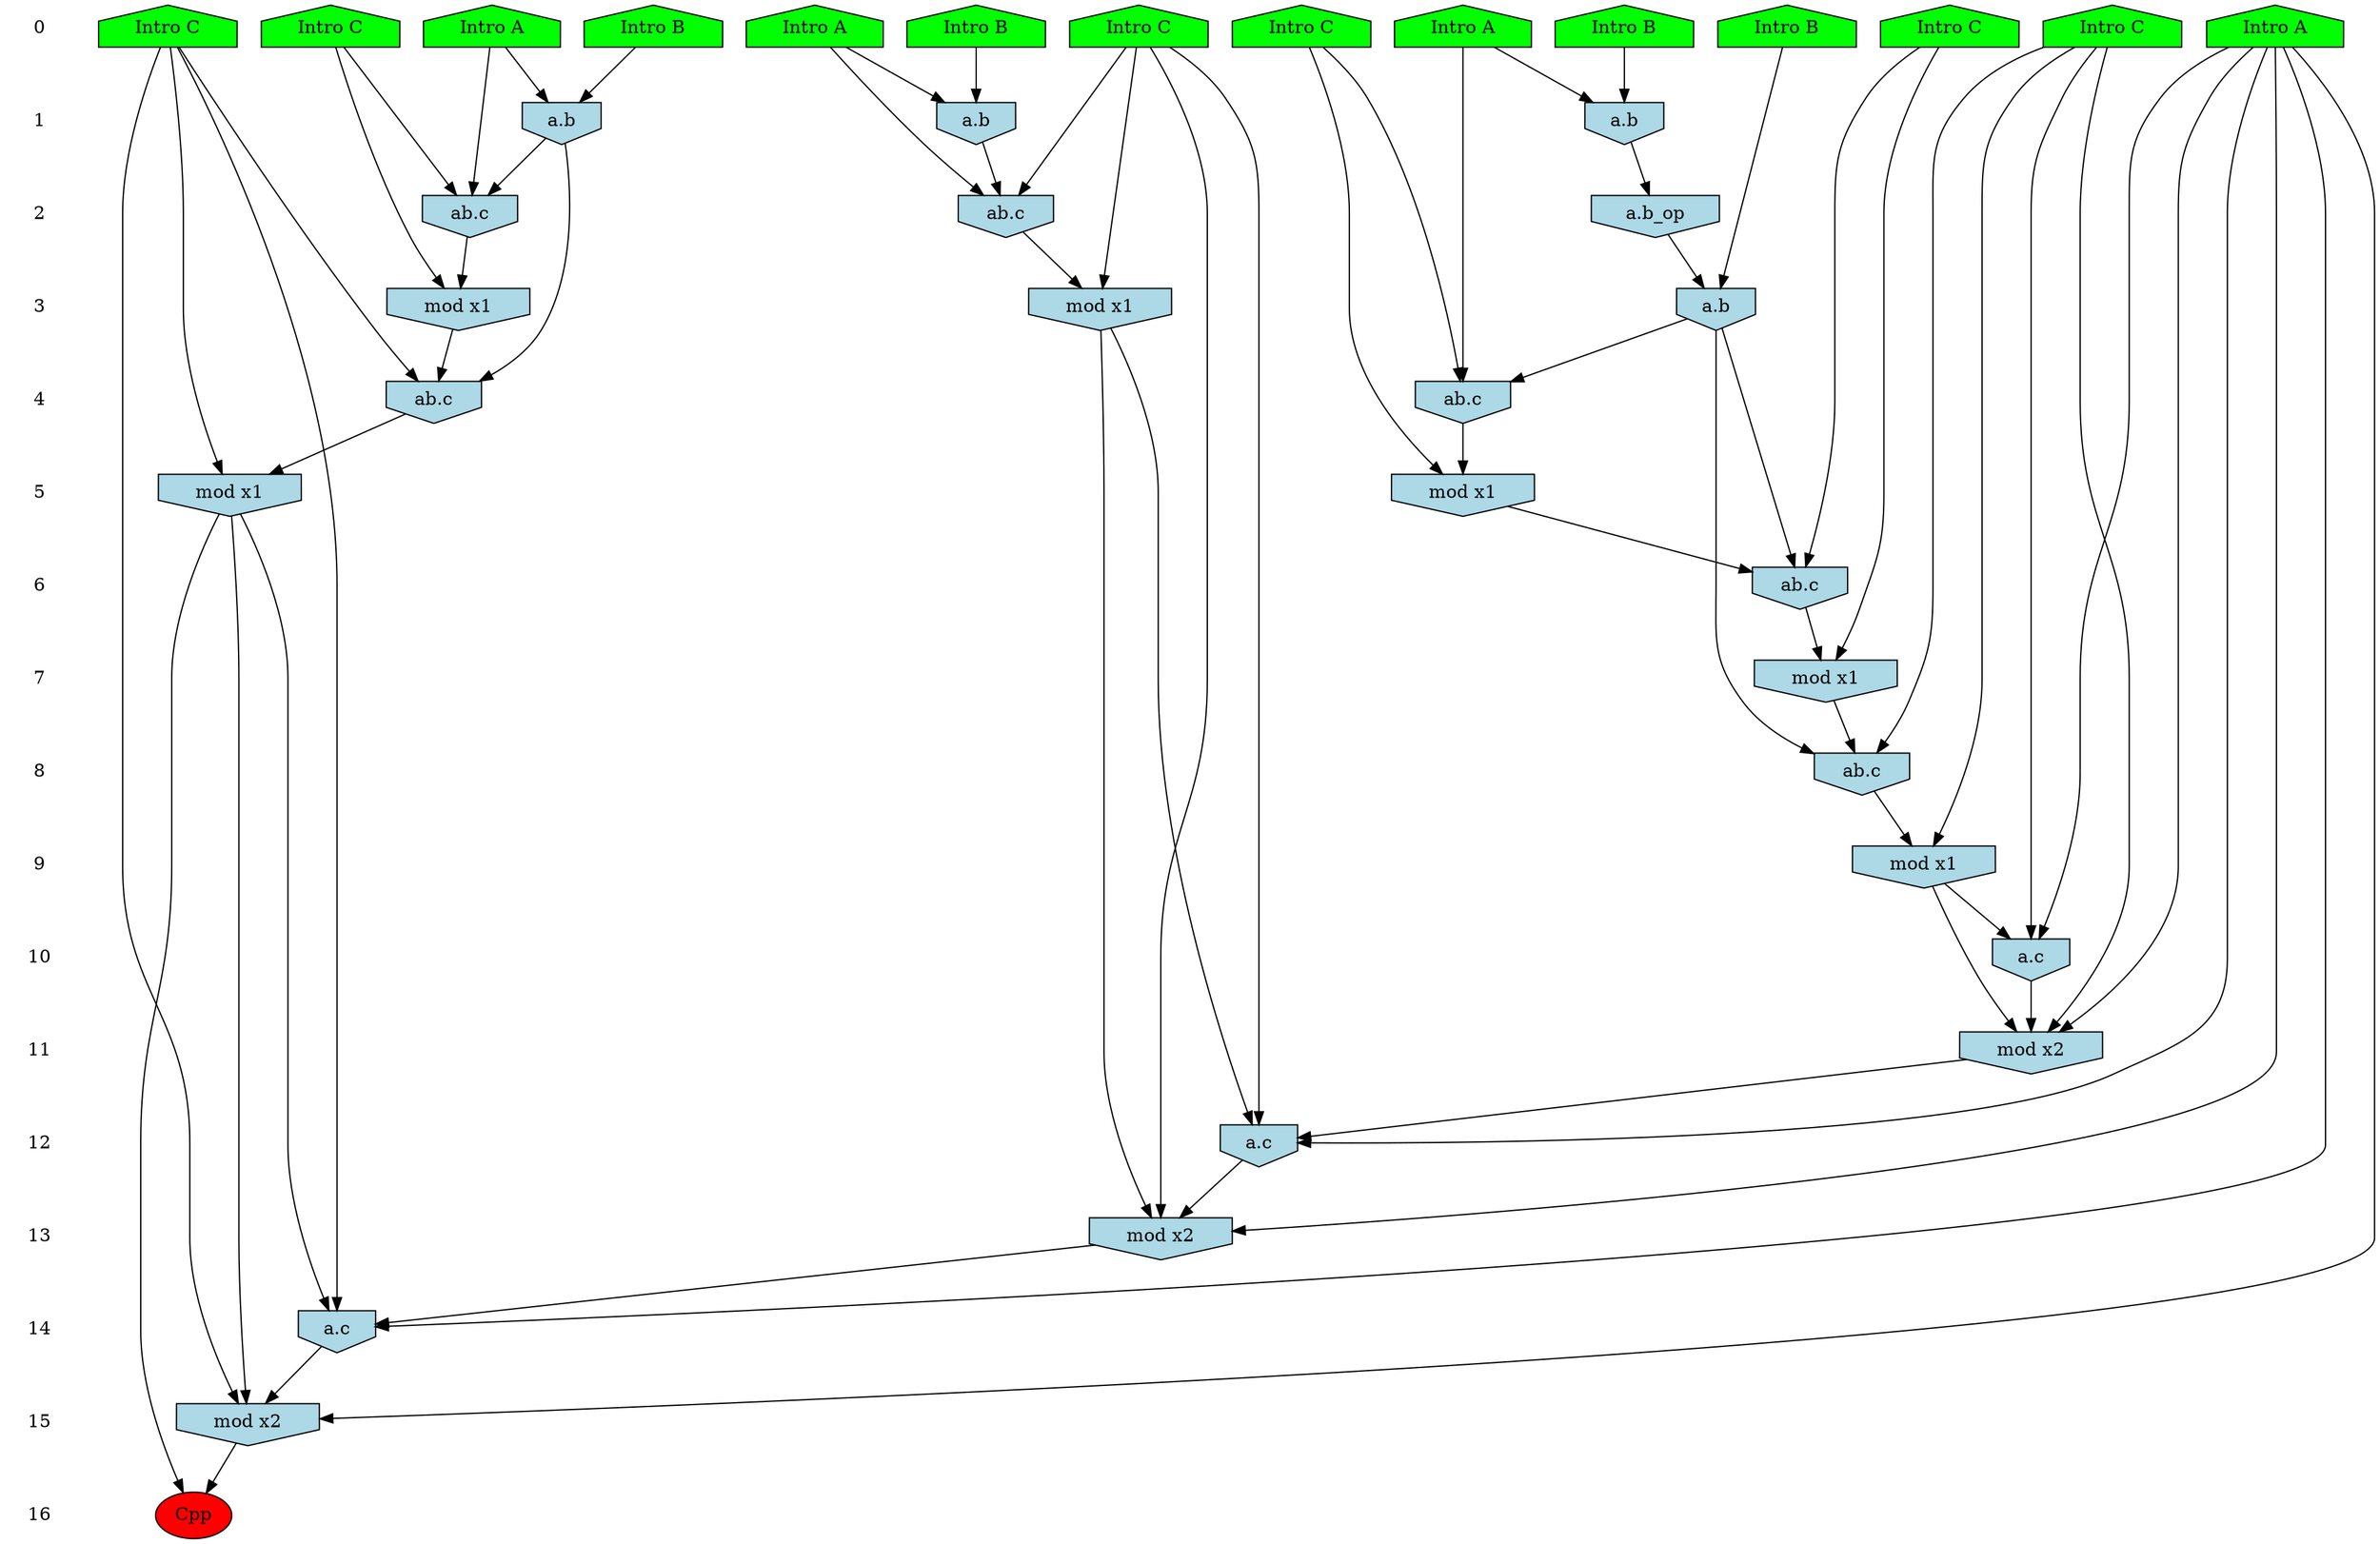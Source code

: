 /* Compression of 1 causal flows obtained in average at 1.985172E+01 t.u */
/* Compressed causal flows were: [3665] */
digraph G{
 ranksep=.5 ; 
{ rank = same ; "0" [shape=plaintext] ; node_1 [label ="Intro A", shape=house, style=filled, fillcolor=green] ;
node_2 [label ="Intro A", shape=house, style=filled, fillcolor=green] ;
node_3 [label ="Intro A", shape=house, style=filled, fillcolor=green] ;
node_4 [label ="Intro B", shape=house, style=filled, fillcolor=green] ;
node_5 [label ="Intro A", shape=house, style=filled, fillcolor=green] ;
node_6 [label ="Intro B", shape=house, style=filled, fillcolor=green] ;
node_7 [label ="Intro B", shape=house, style=filled, fillcolor=green] ;
node_8 [label ="Intro B", shape=house, style=filled, fillcolor=green] ;
node_9 [label ="Intro C", shape=house, style=filled, fillcolor=green] ;
node_10 [label ="Intro C", shape=house, style=filled, fillcolor=green] ;
node_11 [label ="Intro C", shape=house, style=filled, fillcolor=green] ;
node_12 [label ="Intro C", shape=house, style=filled, fillcolor=green] ;
node_13 [label ="Intro C", shape=house, style=filled, fillcolor=green] ;
node_14 [label ="Intro C", shape=house, style=filled, fillcolor=green] ;
}
{ rank = same ; "1" [shape=plaintext] ; node_15 [label="a.b", shape=invhouse, style=filled, fillcolor = lightblue] ;
node_17 [label="a.b", shape=invhouse, style=filled, fillcolor = lightblue] ;
node_19 [label="a.b", shape=invhouse, style=filled, fillcolor = lightblue] ;
}
{ rank = same ; "2" [shape=plaintext] ; node_16 [label="a.b_op", shape=invhouse, style=filled, fillcolor = lightblue] ;
node_21 [label="ab.c", shape=invhouse, style=filled, fillcolor = lightblue] ;
node_22 [label="ab.c", shape=invhouse, style=filled, fillcolor = lightblue] ;
}
{ rank = same ; "3" [shape=plaintext] ; node_18 [label="a.b", shape=invhouse, style=filled, fillcolor = lightblue] ;
node_24 [label="mod x1", shape=invhouse, style=filled, fillcolor = lightblue] ;
node_27 [label="mod x1", shape=invhouse, style=filled, fillcolor = lightblue] ;
}
{ rank = same ; "4" [shape=plaintext] ; node_20 [label="ab.c", shape=invhouse, style=filled, fillcolor = lightblue] ;
node_25 [label="ab.c", shape=invhouse, style=filled, fillcolor = lightblue] ;
}
{ rank = same ; "5" [shape=plaintext] ; node_23 [label="mod x1", shape=invhouse, style=filled, fillcolor = lightblue] ;
node_29 [label="mod x1", shape=invhouse, style=filled, fillcolor = lightblue] ;
}
{ rank = same ; "6" [shape=plaintext] ; node_26 [label="ab.c", shape=invhouse, style=filled, fillcolor = lightblue] ;
}
{ rank = same ; "7" [shape=plaintext] ; node_28 [label="mod x1", shape=invhouse, style=filled, fillcolor = lightblue] ;
}
{ rank = same ; "8" [shape=plaintext] ; node_30 [label="ab.c", shape=invhouse, style=filled, fillcolor = lightblue] ;
}
{ rank = same ; "9" [shape=plaintext] ; node_31 [label="mod x1", shape=invhouse, style=filled, fillcolor = lightblue] ;
}
{ rank = same ; "10" [shape=plaintext] ; node_32 [label="a.c", shape=invhouse, style=filled, fillcolor = lightblue] ;
}
{ rank = same ; "11" [shape=plaintext] ; node_33 [label="mod x2", shape=invhouse, style=filled, fillcolor = lightblue] ;
}
{ rank = same ; "12" [shape=plaintext] ; node_34 [label="a.c", shape=invhouse, style=filled, fillcolor = lightblue] ;
}
{ rank = same ; "13" [shape=plaintext] ; node_35 [label="mod x2", shape=invhouse, style=filled, fillcolor = lightblue] ;
}
{ rank = same ; "14" [shape=plaintext] ; node_36 [label="a.c", shape=invhouse, style=filled, fillcolor = lightblue] ;
}
{ rank = same ; "15" [shape=plaintext] ; node_37 [label="mod x2", shape=invhouse, style=filled, fillcolor = lightblue] ;
}
{ rank = same ; "16" [shape=plaintext] ; node_38 [label ="Cpp", style=filled, fillcolor=red] ;
}
"0" -> "1" [style="invis"]; 
"1" -> "2" [style="invis"]; 
"2" -> "3" [style="invis"]; 
"3" -> "4" [style="invis"]; 
"4" -> "5" [style="invis"]; 
"5" -> "6" [style="invis"]; 
"6" -> "7" [style="invis"]; 
"7" -> "8" [style="invis"]; 
"8" -> "9" [style="invis"]; 
"9" -> "10" [style="invis"]; 
"10" -> "11" [style="invis"]; 
"11" -> "12" [style="invis"]; 
"12" -> "13" [style="invis"]; 
"13" -> "14" [style="invis"]; 
"14" -> "15" [style="invis"]; 
"15" -> "16" [style="invis"]; 
node_2 -> node_15
node_8 -> node_15
node_15 -> node_16
node_1 -> node_17
node_7 -> node_17
node_4 -> node_18
node_16 -> node_18
node_3 -> node_19
node_6 -> node_19
node_2 -> node_20
node_12 -> node_20
node_18 -> node_20
node_1 -> node_21
node_13 -> node_21
node_17 -> node_21
node_3 -> node_22
node_11 -> node_22
node_19 -> node_22
node_12 -> node_23
node_20 -> node_23
node_11 -> node_24
node_22 -> node_24
node_10 -> node_25
node_19 -> node_25
node_24 -> node_25
node_9 -> node_26
node_18 -> node_26
node_23 -> node_26
node_13 -> node_27
node_21 -> node_27
node_9 -> node_28
node_26 -> node_28
node_10 -> node_29
node_25 -> node_29
node_14 -> node_30
node_18 -> node_30
node_28 -> node_30
node_14 -> node_31
node_30 -> node_31
node_5 -> node_32
node_14 -> node_32
node_31 -> node_32
node_5 -> node_33
node_14 -> node_33
node_31 -> node_33
node_32 -> node_33
node_5 -> node_34
node_13 -> node_34
node_27 -> node_34
node_33 -> node_34
node_5 -> node_35
node_13 -> node_35
node_27 -> node_35
node_34 -> node_35
node_5 -> node_36
node_10 -> node_36
node_29 -> node_36
node_35 -> node_36
node_5 -> node_37
node_10 -> node_37
node_29 -> node_37
node_36 -> node_37
node_29 -> node_38
node_37 -> node_38
}
/*
 Dot generation time: 0.000582
*/